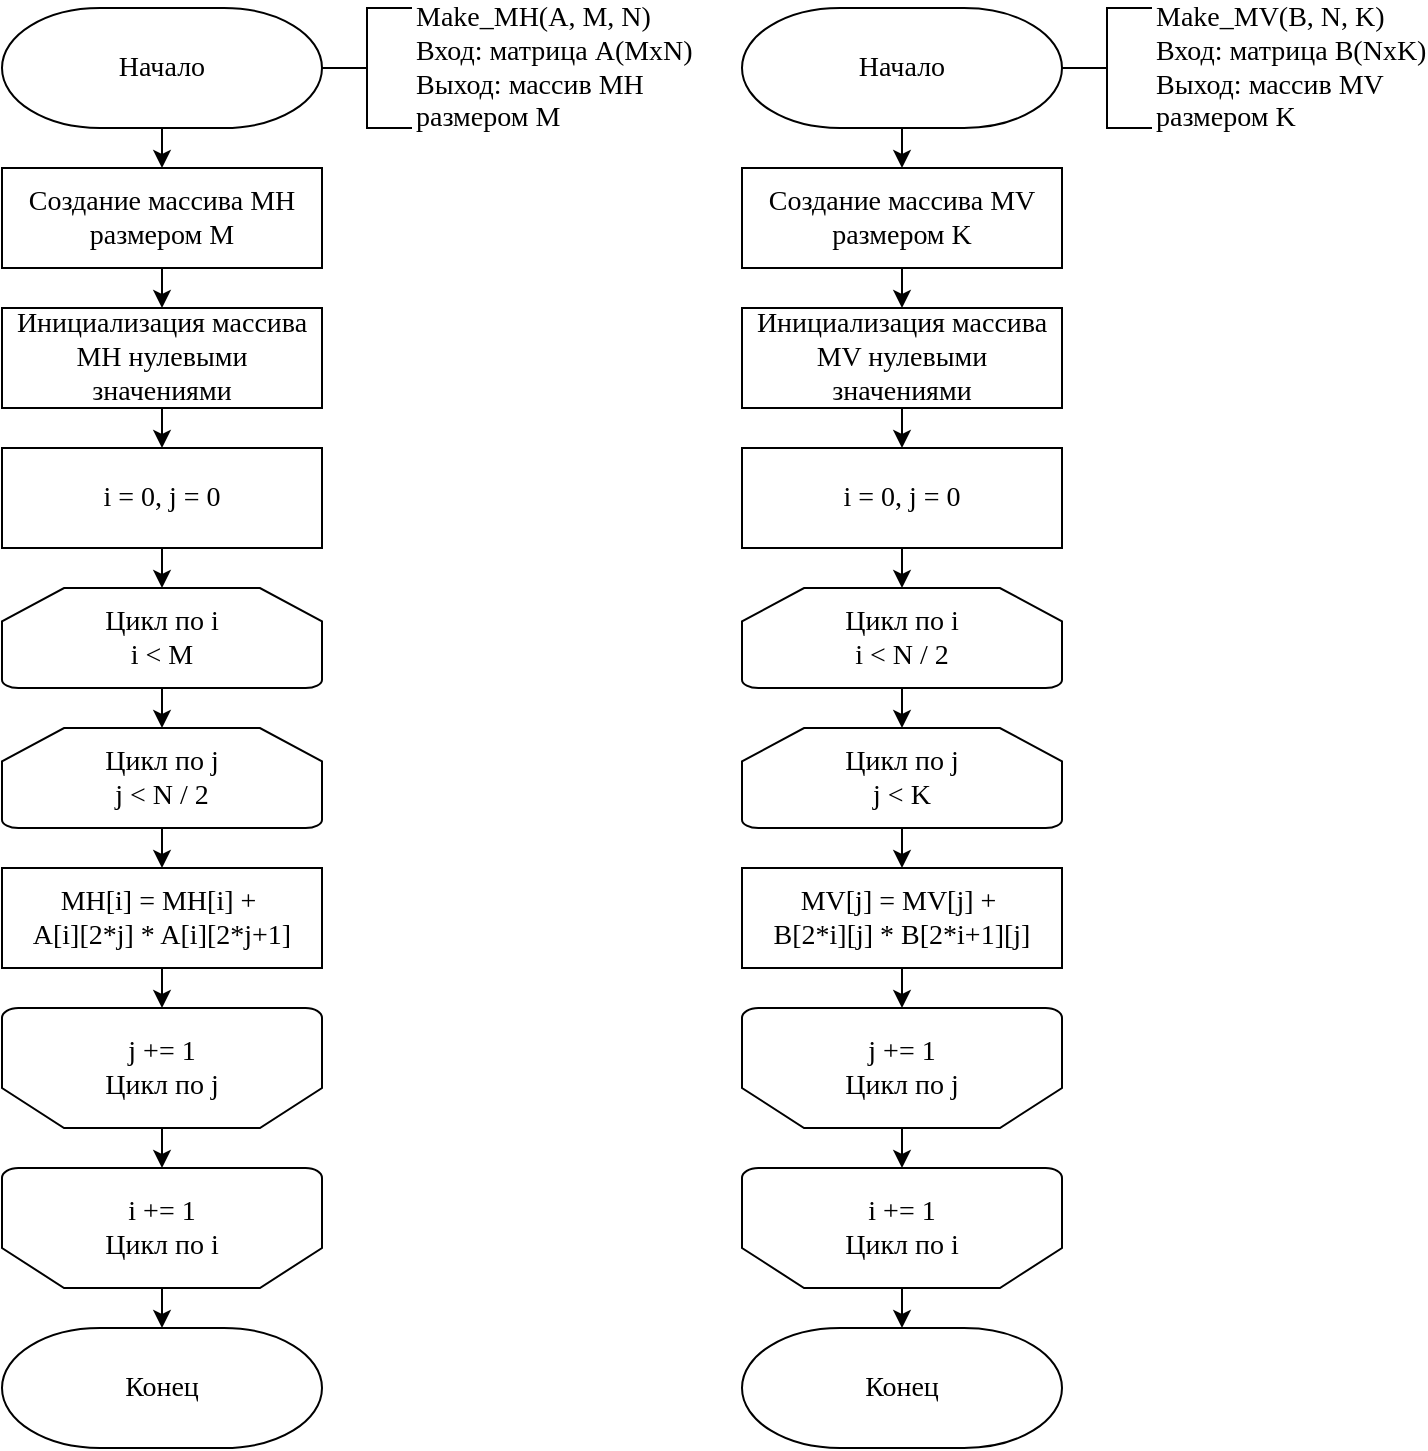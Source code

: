 <mxfile version="13.0.3" type="device"><diagram id="C5RBs43oDa-KdzZeNtuy" name="Page-1"><mxGraphModel dx="1334" dy="816" grid="1" gridSize="10" guides="1" tooltips="1" connect="1" arrows="1" fold="1" page="1" pageScale="1" pageWidth="827" pageHeight="1169" math="0" shadow="0"><root><mxCell id="WIyWlLk6GJQsqaUBKTNV-0"/><mxCell id="WIyWlLk6GJQsqaUBKTNV-1" parent="WIyWlLk6GJQsqaUBKTNV-0"/><mxCell id="ZXrlbzUfuXOuhn2wb1Ig-40" style="edgeStyle=orthogonalEdgeStyle;rounded=0;orthogonalLoop=1;jettySize=auto;html=1;exitX=0.5;exitY=1;exitDx=0;exitDy=0;exitPerimeter=0;entryX=0.5;entryY=0;entryDx=0;entryDy=0;fontFamily=Times New Roman;fontSize=14;" parent="WIyWlLk6GJQsqaUBKTNV-1" source="ZXrlbzUfuXOuhn2wb1Ig-0" target="ZXrlbzUfuXOuhn2wb1Ig-39" edge="1"><mxGeometry relative="1" as="geometry"/></mxCell><mxCell id="ZXrlbzUfuXOuhn2wb1Ig-0" value="Начало" style="strokeWidth=1;html=1;shape=mxgraph.flowchart.terminator;whiteSpace=wrap;fontSize=14;fontFamily=Times New Roman;" parent="WIyWlLk6GJQsqaUBKTNV-1" vertex="1"><mxGeometry x="40" y="40" width="160" height="60" as="geometry"/></mxCell><mxCell id="ZXrlbzUfuXOuhn2wb1Ig-1" value="Конец" style="strokeWidth=1;html=1;shape=mxgraph.flowchart.terminator;whiteSpace=wrap;fontSize=14;fontFamily=Times New Roman;" parent="WIyWlLk6GJQsqaUBKTNV-1" vertex="1"><mxGeometry x="40" y="700" width="160" height="60" as="geometry"/></mxCell><mxCell id="ZXrlbzUfuXOuhn2wb1Ig-2" value="Make_MH(A, M, N)&lt;br&gt;Вход: матрица A(MxN)&lt;br&gt;Выход: массив MH&lt;br&gt;размером M" style="strokeWidth=1;html=1;shape=mxgraph.flowchart.annotation_2;align=left;labelPosition=right;pointerEvents=1;fontFamily=Times New Roman;fontSize=14;" parent="WIyWlLk6GJQsqaUBKTNV-1" vertex="1"><mxGeometry x="200" y="40" width="45" height="60" as="geometry"/></mxCell><mxCell id="ZXrlbzUfuXOuhn2wb1Ig-7" style="edgeStyle=orthogonalEdgeStyle;rounded=0;orthogonalLoop=1;jettySize=auto;html=1;exitX=0.5;exitY=1;exitDx=0;exitDy=0;entryX=0.5;entryY=0;entryDx=0;entryDy=0;entryPerimeter=0;fontFamily=Times New Roman;fontSize=14;" parent="WIyWlLk6GJQsqaUBKTNV-1" source="ZXrlbzUfuXOuhn2wb1Ig-3" target="ZXrlbzUfuXOuhn2wb1Ig-5" edge="1"><mxGeometry relative="1" as="geometry"/></mxCell><mxCell id="ZXrlbzUfuXOuhn2wb1Ig-3" value="i = 0, j = 0" style="rounded=0;whiteSpace=wrap;html=1;strokeWidth=1;fontFamily=Times New Roman;fontSize=14;" parent="WIyWlLk6GJQsqaUBKTNV-1" vertex="1"><mxGeometry x="40" y="260" width="160" height="50" as="geometry"/></mxCell><mxCell id="ZXrlbzUfuXOuhn2wb1Ig-8" style="edgeStyle=orthogonalEdgeStyle;rounded=0;orthogonalLoop=1;jettySize=auto;html=1;exitX=0.5;exitY=1;exitDx=0;exitDy=0;exitPerimeter=0;entryX=0.5;entryY=0;entryDx=0;entryDy=0;entryPerimeter=0;fontFamily=Times New Roman;fontSize=14;" parent="WIyWlLk6GJQsqaUBKTNV-1" source="ZXrlbzUfuXOuhn2wb1Ig-5" target="ZXrlbzUfuXOuhn2wb1Ig-6" edge="1"><mxGeometry relative="1" as="geometry"/></mxCell><mxCell id="ZXrlbzUfuXOuhn2wb1Ig-5" value="Цикл по i&lt;br&gt;i &amp;lt; M" style="strokeWidth=1;html=1;shape=mxgraph.flowchart.loop_limit;whiteSpace=wrap;fontFamily=Times New Roman;fontSize=14;" parent="WIyWlLk6GJQsqaUBKTNV-1" vertex="1"><mxGeometry x="40" y="330" width="160" height="50" as="geometry"/></mxCell><mxCell id="ZXrlbzUfuXOuhn2wb1Ig-10" style="edgeStyle=orthogonalEdgeStyle;rounded=0;orthogonalLoop=1;jettySize=auto;html=1;exitX=0.5;exitY=1;exitDx=0;exitDy=0;exitPerimeter=0;entryX=0.5;entryY=0;entryDx=0;entryDy=0;fontFamily=Times New Roman;fontSize=14;" parent="WIyWlLk6GJQsqaUBKTNV-1" source="ZXrlbzUfuXOuhn2wb1Ig-6" target="ZXrlbzUfuXOuhn2wb1Ig-9" edge="1"><mxGeometry relative="1" as="geometry"/></mxCell><mxCell id="ZXrlbzUfuXOuhn2wb1Ig-6" value="Цикл по j&lt;br&gt;j &amp;lt; N / 2" style="strokeWidth=1;html=1;shape=mxgraph.flowchart.loop_limit;whiteSpace=wrap;fontFamily=Times New Roman;fontSize=14;" parent="WIyWlLk6GJQsqaUBKTNV-1" vertex="1"><mxGeometry x="40" y="400" width="160" height="50" as="geometry"/></mxCell><mxCell id="ZXrlbzUfuXOuhn2wb1Ig-17" style="edgeStyle=orthogonalEdgeStyle;rounded=0;orthogonalLoop=1;jettySize=auto;html=1;exitX=0.5;exitY=1;exitDx=0;exitDy=0;entryX=0.5;entryY=1;entryDx=0;entryDy=0;entryPerimeter=0;fontFamily=Times New Roman;fontSize=14;" parent="WIyWlLk6GJQsqaUBKTNV-1" source="ZXrlbzUfuXOuhn2wb1Ig-9" target="ZXrlbzUfuXOuhn2wb1Ig-15" edge="1"><mxGeometry relative="1" as="geometry"/></mxCell><mxCell id="ZXrlbzUfuXOuhn2wb1Ig-9" value="MH[i] = MH[i] +&amp;nbsp;&lt;br&gt;A[i][2*j] * A[i][2*j+1]" style="rounded=0;whiteSpace=wrap;html=1;strokeWidth=1;fontFamily=Times New Roman;fontSize=14;" parent="WIyWlLk6GJQsqaUBKTNV-1" vertex="1"><mxGeometry x="40" y="470" width="160" height="50" as="geometry"/></mxCell><mxCell id="ZXrlbzUfuXOuhn2wb1Ig-19" style="edgeStyle=orthogonalEdgeStyle;rounded=0;orthogonalLoop=1;jettySize=auto;html=1;exitX=0.5;exitY=0;exitDx=0;exitDy=0;exitPerimeter=0;entryX=0.5;entryY=0;entryDx=0;entryDy=0;entryPerimeter=0;fontFamily=Times New Roman;fontSize=14;" parent="WIyWlLk6GJQsqaUBKTNV-1" source="ZXrlbzUfuXOuhn2wb1Ig-11" target="ZXrlbzUfuXOuhn2wb1Ig-1" edge="1"><mxGeometry relative="1" as="geometry"/></mxCell><mxCell id="ZXrlbzUfuXOuhn2wb1Ig-11" value="" style="strokeWidth=1;html=1;shape=mxgraph.flowchart.loop_limit;whiteSpace=wrap;fontFamily=Times New Roman;fontSize=14;rotation=-180;" parent="WIyWlLk6GJQsqaUBKTNV-1" vertex="1"><mxGeometry x="40" y="620" width="160" height="60" as="geometry"/></mxCell><mxCell id="ZXrlbzUfuXOuhn2wb1Ig-12" value="i += 1&lt;br&gt;Цикл по i" style="text;html=1;strokeColor=none;fillColor=none;align=center;verticalAlign=middle;whiteSpace=wrap;rounded=0;fontFamily=Times New Roman;fontSize=14;" parent="WIyWlLk6GJQsqaUBKTNV-1" vertex="1"><mxGeometry x="90" y="640" width="60" height="20" as="geometry"/></mxCell><mxCell id="ZXrlbzUfuXOuhn2wb1Ig-18" style="edgeStyle=orthogonalEdgeStyle;rounded=0;orthogonalLoop=1;jettySize=auto;html=1;exitX=0.5;exitY=0;exitDx=0;exitDy=0;exitPerimeter=0;entryX=0.5;entryY=1;entryDx=0;entryDy=0;entryPerimeter=0;fontFamily=Times New Roman;fontSize=14;" parent="WIyWlLk6GJQsqaUBKTNV-1" source="ZXrlbzUfuXOuhn2wb1Ig-15" target="ZXrlbzUfuXOuhn2wb1Ig-11" edge="1"><mxGeometry relative="1" as="geometry"/></mxCell><mxCell id="ZXrlbzUfuXOuhn2wb1Ig-15" value="" style="strokeWidth=1;html=1;shape=mxgraph.flowchart.loop_limit;whiteSpace=wrap;fontFamily=Times New Roman;fontSize=14;rotation=-180;" parent="WIyWlLk6GJQsqaUBKTNV-1" vertex="1"><mxGeometry x="40" y="540" width="160" height="60" as="geometry"/></mxCell><mxCell id="ZXrlbzUfuXOuhn2wb1Ig-16" value="j += 1&lt;br&gt;Цикл по j" style="text;html=1;strokeColor=none;fillColor=none;align=center;verticalAlign=middle;whiteSpace=wrap;rounded=0;fontFamily=Times New Roman;fontSize=14;" parent="WIyWlLk6GJQsqaUBKTNV-1" vertex="1"><mxGeometry x="90" y="560" width="60" height="20" as="geometry"/></mxCell><mxCell id="ZXrlbzUfuXOuhn2wb1Ig-42" style="edgeStyle=orthogonalEdgeStyle;rounded=0;orthogonalLoop=1;jettySize=auto;html=1;exitX=0.5;exitY=1;exitDx=0;exitDy=0;entryX=0.5;entryY=0;entryDx=0;entryDy=0;fontFamily=Times New Roman;fontSize=14;" parent="WIyWlLk6GJQsqaUBKTNV-1" source="ZXrlbzUfuXOuhn2wb1Ig-39" target="ZXrlbzUfuXOuhn2wb1Ig-41" edge="1"><mxGeometry relative="1" as="geometry"/></mxCell><mxCell id="ZXrlbzUfuXOuhn2wb1Ig-39" value="Создание массива MH размером M" style="rounded=0;whiteSpace=wrap;html=1;strokeWidth=1;fontFamily=Times New Roman;fontSize=14;" parent="WIyWlLk6GJQsqaUBKTNV-1" vertex="1"><mxGeometry x="40" y="120" width="160" height="50" as="geometry"/></mxCell><mxCell id="ZXrlbzUfuXOuhn2wb1Ig-43" style="edgeStyle=orthogonalEdgeStyle;rounded=0;orthogonalLoop=1;jettySize=auto;html=1;exitX=0.5;exitY=1;exitDx=0;exitDy=0;entryX=0.5;entryY=0;entryDx=0;entryDy=0;fontFamily=Times New Roman;fontSize=14;" parent="WIyWlLk6GJQsqaUBKTNV-1" source="ZXrlbzUfuXOuhn2wb1Ig-41" target="ZXrlbzUfuXOuhn2wb1Ig-3" edge="1"><mxGeometry relative="1" as="geometry"/></mxCell><mxCell id="ZXrlbzUfuXOuhn2wb1Ig-41" value="Инициализация массива MH нулевыми значениями" style="rounded=0;whiteSpace=wrap;html=1;strokeWidth=1;fontFamily=Times New Roman;fontSize=14;" parent="WIyWlLk6GJQsqaUBKTNV-1" vertex="1"><mxGeometry x="40" y="190" width="160" height="50" as="geometry"/></mxCell><mxCell id="ZXrlbzUfuXOuhn2wb1Ig-45" style="edgeStyle=orthogonalEdgeStyle;rounded=0;orthogonalLoop=1;jettySize=auto;html=1;exitX=0.5;exitY=1;exitDx=0;exitDy=0;exitPerimeter=0;entryX=0.5;entryY=0;entryDx=0;entryDy=0;fontFamily=Times New Roman;fontSize=14;" parent="WIyWlLk6GJQsqaUBKTNV-1" source="ZXrlbzUfuXOuhn2wb1Ig-46" target="ZXrlbzUfuXOuhn2wb1Ig-64" edge="1"><mxGeometry relative="1" as="geometry"/></mxCell><mxCell id="ZXrlbzUfuXOuhn2wb1Ig-46" value="Начало" style="strokeWidth=1;html=1;shape=mxgraph.flowchart.terminator;whiteSpace=wrap;fontSize=14;fontFamily=Times New Roman;" parent="WIyWlLk6GJQsqaUBKTNV-1" vertex="1"><mxGeometry x="410" y="40" width="160" height="60" as="geometry"/></mxCell><mxCell id="ZXrlbzUfuXOuhn2wb1Ig-47" value="Конец" style="strokeWidth=1;html=1;shape=mxgraph.flowchart.terminator;whiteSpace=wrap;fontSize=14;fontFamily=Times New Roman;" parent="WIyWlLk6GJQsqaUBKTNV-1" vertex="1"><mxGeometry x="410" y="700" width="160" height="60" as="geometry"/></mxCell><mxCell id="ZXrlbzUfuXOuhn2wb1Ig-48" value="Make_MV(B, N, K)&lt;br&gt;Вход: матрица B(NxK)&lt;br&gt;Выход: массив MV&lt;br&gt;размером K" style="strokeWidth=1;html=1;shape=mxgraph.flowchart.annotation_2;align=left;labelPosition=right;pointerEvents=1;fontFamily=Times New Roman;fontSize=14;" parent="WIyWlLk6GJQsqaUBKTNV-1" vertex="1"><mxGeometry x="570" y="40" width="45" height="60" as="geometry"/></mxCell><mxCell id="ZXrlbzUfuXOuhn2wb1Ig-49" style="edgeStyle=orthogonalEdgeStyle;rounded=0;orthogonalLoop=1;jettySize=auto;html=1;exitX=0.5;exitY=1;exitDx=0;exitDy=0;entryX=0.5;entryY=0;entryDx=0;entryDy=0;entryPerimeter=0;fontFamily=Times New Roman;fontSize=14;" parent="WIyWlLk6GJQsqaUBKTNV-1" source="ZXrlbzUfuXOuhn2wb1Ig-50" target="ZXrlbzUfuXOuhn2wb1Ig-52" edge="1"><mxGeometry relative="1" as="geometry"/></mxCell><mxCell id="ZXrlbzUfuXOuhn2wb1Ig-50" value="i = 0, j = 0" style="rounded=0;whiteSpace=wrap;html=1;strokeWidth=1;fontFamily=Times New Roman;fontSize=14;" parent="WIyWlLk6GJQsqaUBKTNV-1" vertex="1"><mxGeometry x="410" y="260" width="160" height="50" as="geometry"/></mxCell><mxCell id="ZXrlbzUfuXOuhn2wb1Ig-51" style="edgeStyle=orthogonalEdgeStyle;rounded=0;orthogonalLoop=1;jettySize=auto;html=1;exitX=0.5;exitY=1;exitDx=0;exitDy=0;exitPerimeter=0;entryX=0.5;entryY=0;entryDx=0;entryDy=0;entryPerimeter=0;fontFamily=Times New Roman;fontSize=14;" parent="WIyWlLk6GJQsqaUBKTNV-1" source="ZXrlbzUfuXOuhn2wb1Ig-52" target="ZXrlbzUfuXOuhn2wb1Ig-54" edge="1"><mxGeometry relative="1" as="geometry"/></mxCell><mxCell id="ZXrlbzUfuXOuhn2wb1Ig-52" value="Цикл по i&lt;br&gt;i &amp;lt; N / 2" style="strokeWidth=1;html=1;shape=mxgraph.flowchart.loop_limit;whiteSpace=wrap;fontFamily=Times New Roman;fontSize=14;" parent="WIyWlLk6GJQsqaUBKTNV-1" vertex="1"><mxGeometry x="410" y="330" width="160" height="50" as="geometry"/></mxCell><mxCell id="ZXrlbzUfuXOuhn2wb1Ig-53" style="edgeStyle=orthogonalEdgeStyle;rounded=0;orthogonalLoop=1;jettySize=auto;html=1;exitX=0.5;exitY=1;exitDx=0;exitDy=0;exitPerimeter=0;entryX=0.5;entryY=0;entryDx=0;entryDy=0;fontFamily=Times New Roman;fontSize=14;" parent="WIyWlLk6GJQsqaUBKTNV-1" source="ZXrlbzUfuXOuhn2wb1Ig-54" target="ZXrlbzUfuXOuhn2wb1Ig-56" edge="1"><mxGeometry relative="1" as="geometry"/></mxCell><mxCell id="ZXrlbzUfuXOuhn2wb1Ig-54" value="Цикл по j&lt;br&gt;j &amp;lt; K" style="strokeWidth=1;html=1;shape=mxgraph.flowchart.loop_limit;whiteSpace=wrap;fontFamily=Times New Roman;fontSize=14;" parent="WIyWlLk6GJQsqaUBKTNV-1" vertex="1"><mxGeometry x="410" y="400" width="160" height="50" as="geometry"/></mxCell><mxCell id="ZXrlbzUfuXOuhn2wb1Ig-55" style="edgeStyle=orthogonalEdgeStyle;rounded=0;orthogonalLoop=1;jettySize=auto;html=1;exitX=0.5;exitY=1;exitDx=0;exitDy=0;entryX=0.5;entryY=1;entryDx=0;entryDy=0;entryPerimeter=0;fontFamily=Times New Roman;fontSize=14;" parent="WIyWlLk6GJQsqaUBKTNV-1" source="ZXrlbzUfuXOuhn2wb1Ig-56" target="ZXrlbzUfuXOuhn2wb1Ig-61" edge="1"><mxGeometry relative="1" as="geometry"/></mxCell><mxCell id="ZXrlbzUfuXOuhn2wb1Ig-56" value="MV[j] = MV[j] +&amp;nbsp;&lt;br&gt;B[2*i][j] * B[2*i+1][j]" style="rounded=0;whiteSpace=wrap;html=1;strokeWidth=1;fontFamily=Times New Roman;fontSize=14;" parent="WIyWlLk6GJQsqaUBKTNV-1" vertex="1"><mxGeometry x="410" y="470" width="160" height="50" as="geometry"/></mxCell><mxCell id="ZXrlbzUfuXOuhn2wb1Ig-57" style="edgeStyle=orthogonalEdgeStyle;rounded=0;orthogonalLoop=1;jettySize=auto;html=1;exitX=0.5;exitY=0;exitDx=0;exitDy=0;exitPerimeter=0;entryX=0.5;entryY=0;entryDx=0;entryDy=0;entryPerimeter=0;fontFamily=Times New Roman;fontSize=14;" parent="WIyWlLk6GJQsqaUBKTNV-1" source="ZXrlbzUfuXOuhn2wb1Ig-58" target="ZXrlbzUfuXOuhn2wb1Ig-47" edge="1"><mxGeometry relative="1" as="geometry"/></mxCell><mxCell id="ZXrlbzUfuXOuhn2wb1Ig-58" value="" style="strokeWidth=1;html=1;shape=mxgraph.flowchart.loop_limit;whiteSpace=wrap;fontFamily=Times New Roman;fontSize=14;rotation=-180;" parent="WIyWlLk6GJQsqaUBKTNV-1" vertex="1"><mxGeometry x="410" y="620" width="160" height="60" as="geometry"/></mxCell><mxCell id="ZXrlbzUfuXOuhn2wb1Ig-59" value="i += 1&lt;br&gt;Цикл по i" style="text;html=1;strokeColor=none;fillColor=none;align=center;verticalAlign=middle;whiteSpace=wrap;rounded=0;fontFamily=Times New Roman;fontSize=14;" parent="WIyWlLk6GJQsqaUBKTNV-1" vertex="1"><mxGeometry x="460" y="640" width="60" height="20" as="geometry"/></mxCell><mxCell id="ZXrlbzUfuXOuhn2wb1Ig-60" style="edgeStyle=orthogonalEdgeStyle;rounded=0;orthogonalLoop=1;jettySize=auto;html=1;exitX=0.5;exitY=0;exitDx=0;exitDy=0;exitPerimeter=0;entryX=0.5;entryY=1;entryDx=0;entryDy=0;entryPerimeter=0;fontFamily=Times New Roman;fontSize=14;" parent="WIyWlLk6GJQsqaUBKTNV-1" source="ZXrlbzUfuXOuhn2wb1Ig-61" target="ZXrlbzUfuXOuhn2wb1Ig-58" edge="1"><mxGeometry relative="1" as="geometry"/></mxCell><mxCell id="ZXrlbzUfuXOuhn2wb1Ig-61" value="" style="strokeWidth=1;html=1;shape=mxgraph.flowchart.loop_limit;whiteSpace=wrap;fontFamily=Times New Roman;fontSize=14;rotation=-180;" parent="WIyWlLk6GJQsqaUBKTNV-1" vertex="1"><mxGeometry x="410" y="540" width="160" height="60" as="geometry"/></mxCell><mxCell id="ZXrlbzUfuXOuhn2wb1Ig-62" value="j += 1&lt;br&gt;Цикл по j" style="text;html=1;strokeColor=none;fillColor=none;align=center;verticalAlign=middle;whiteSpace=wrap;rounded=0;fontFamily=Times New Roman;fontSize=14;" parent="WIyWlLk6GJQsqaUBKTNV-1" vertex="1"><mxGeometry x="460" y="560" width="60" height="20" as="geometry"/></mxCell><mxCell id="ZXrlbzUfuXOuhn2wb1Ig-63" style="edgeStyle=orthogonalEdgeStyle;rounded=0;orthogonalLoop=1;jettySize=auto;html=1;exitX=0.5;exitY=1;exitDx=0;exitDy=0;entryX=0.5;entryY=0;entryDx=0;entryDy=0;fontFamily=Times New Roman;fontSize=14;" parent="WIyWlLk6GJQsqaUBKTNV-1" source="ZXrlbzUfuXOuhn2wb1Ig-64" target="ZXrlbzUfuXOuhn2wb1Ig-66" edge="1"><mxGeometry relative="1" as="geometry"/></mxCell><mxCell id="ZXrlbzUfuXOuhn2wb1Ig-64" value="Создание массива MV размером K" style="rounded=0;whiteSpace=wrap;html=1;strokeWidth=1;fontFamily=Times New Roman;fontSize=14;" parent="WIyWlLk6GJQsqaUBKTNV-1" vertex="1"><mxGeometry x="410" y="120" width="160" height="50" as="geometry"/></mxCell><mxCell id="ZXrlbzUfuXOuhn2wb1Ig-65" style="edgeStyle=orthogonalEdgeStyle;rounded=0;orthogonalLoop=1;jettySize=auto;html=1;exitX=0.5;exitY=1;exitDx=0;exitDy=0;entryX=0.5;entryY=0;entryDx=0;entryDy=0;fontFamily=Times New Roman;fontSize=14;" parent="WIyWlLk6GJQsqaUBKTNV-1" source="ZXrlbzUfuXOuhn2wb1Ig-66" target="ZXrlbzUfuXOuhn2wb1Ig-50" edge="1"><mxGeometry relative="1" as="geometry"/></mxCell><mxCell id="ZXrlbzUfuXOuhn2wb1Ig-66" value="Инициализация массива MV нулевыми значениями" style="rounded=0;whiteSpace=wrap;html=1;strokeWidth=1;fontFamily=Times New Roman;fontSize=14;" parent="WIyWlLk6GJQsqaUBKTNV-1" vertex="1"><mxGeometry x="410" y="190" width="160" height="50" as="geometry"/></mxCell></root></mxGraphModel></diagram></mxfile>